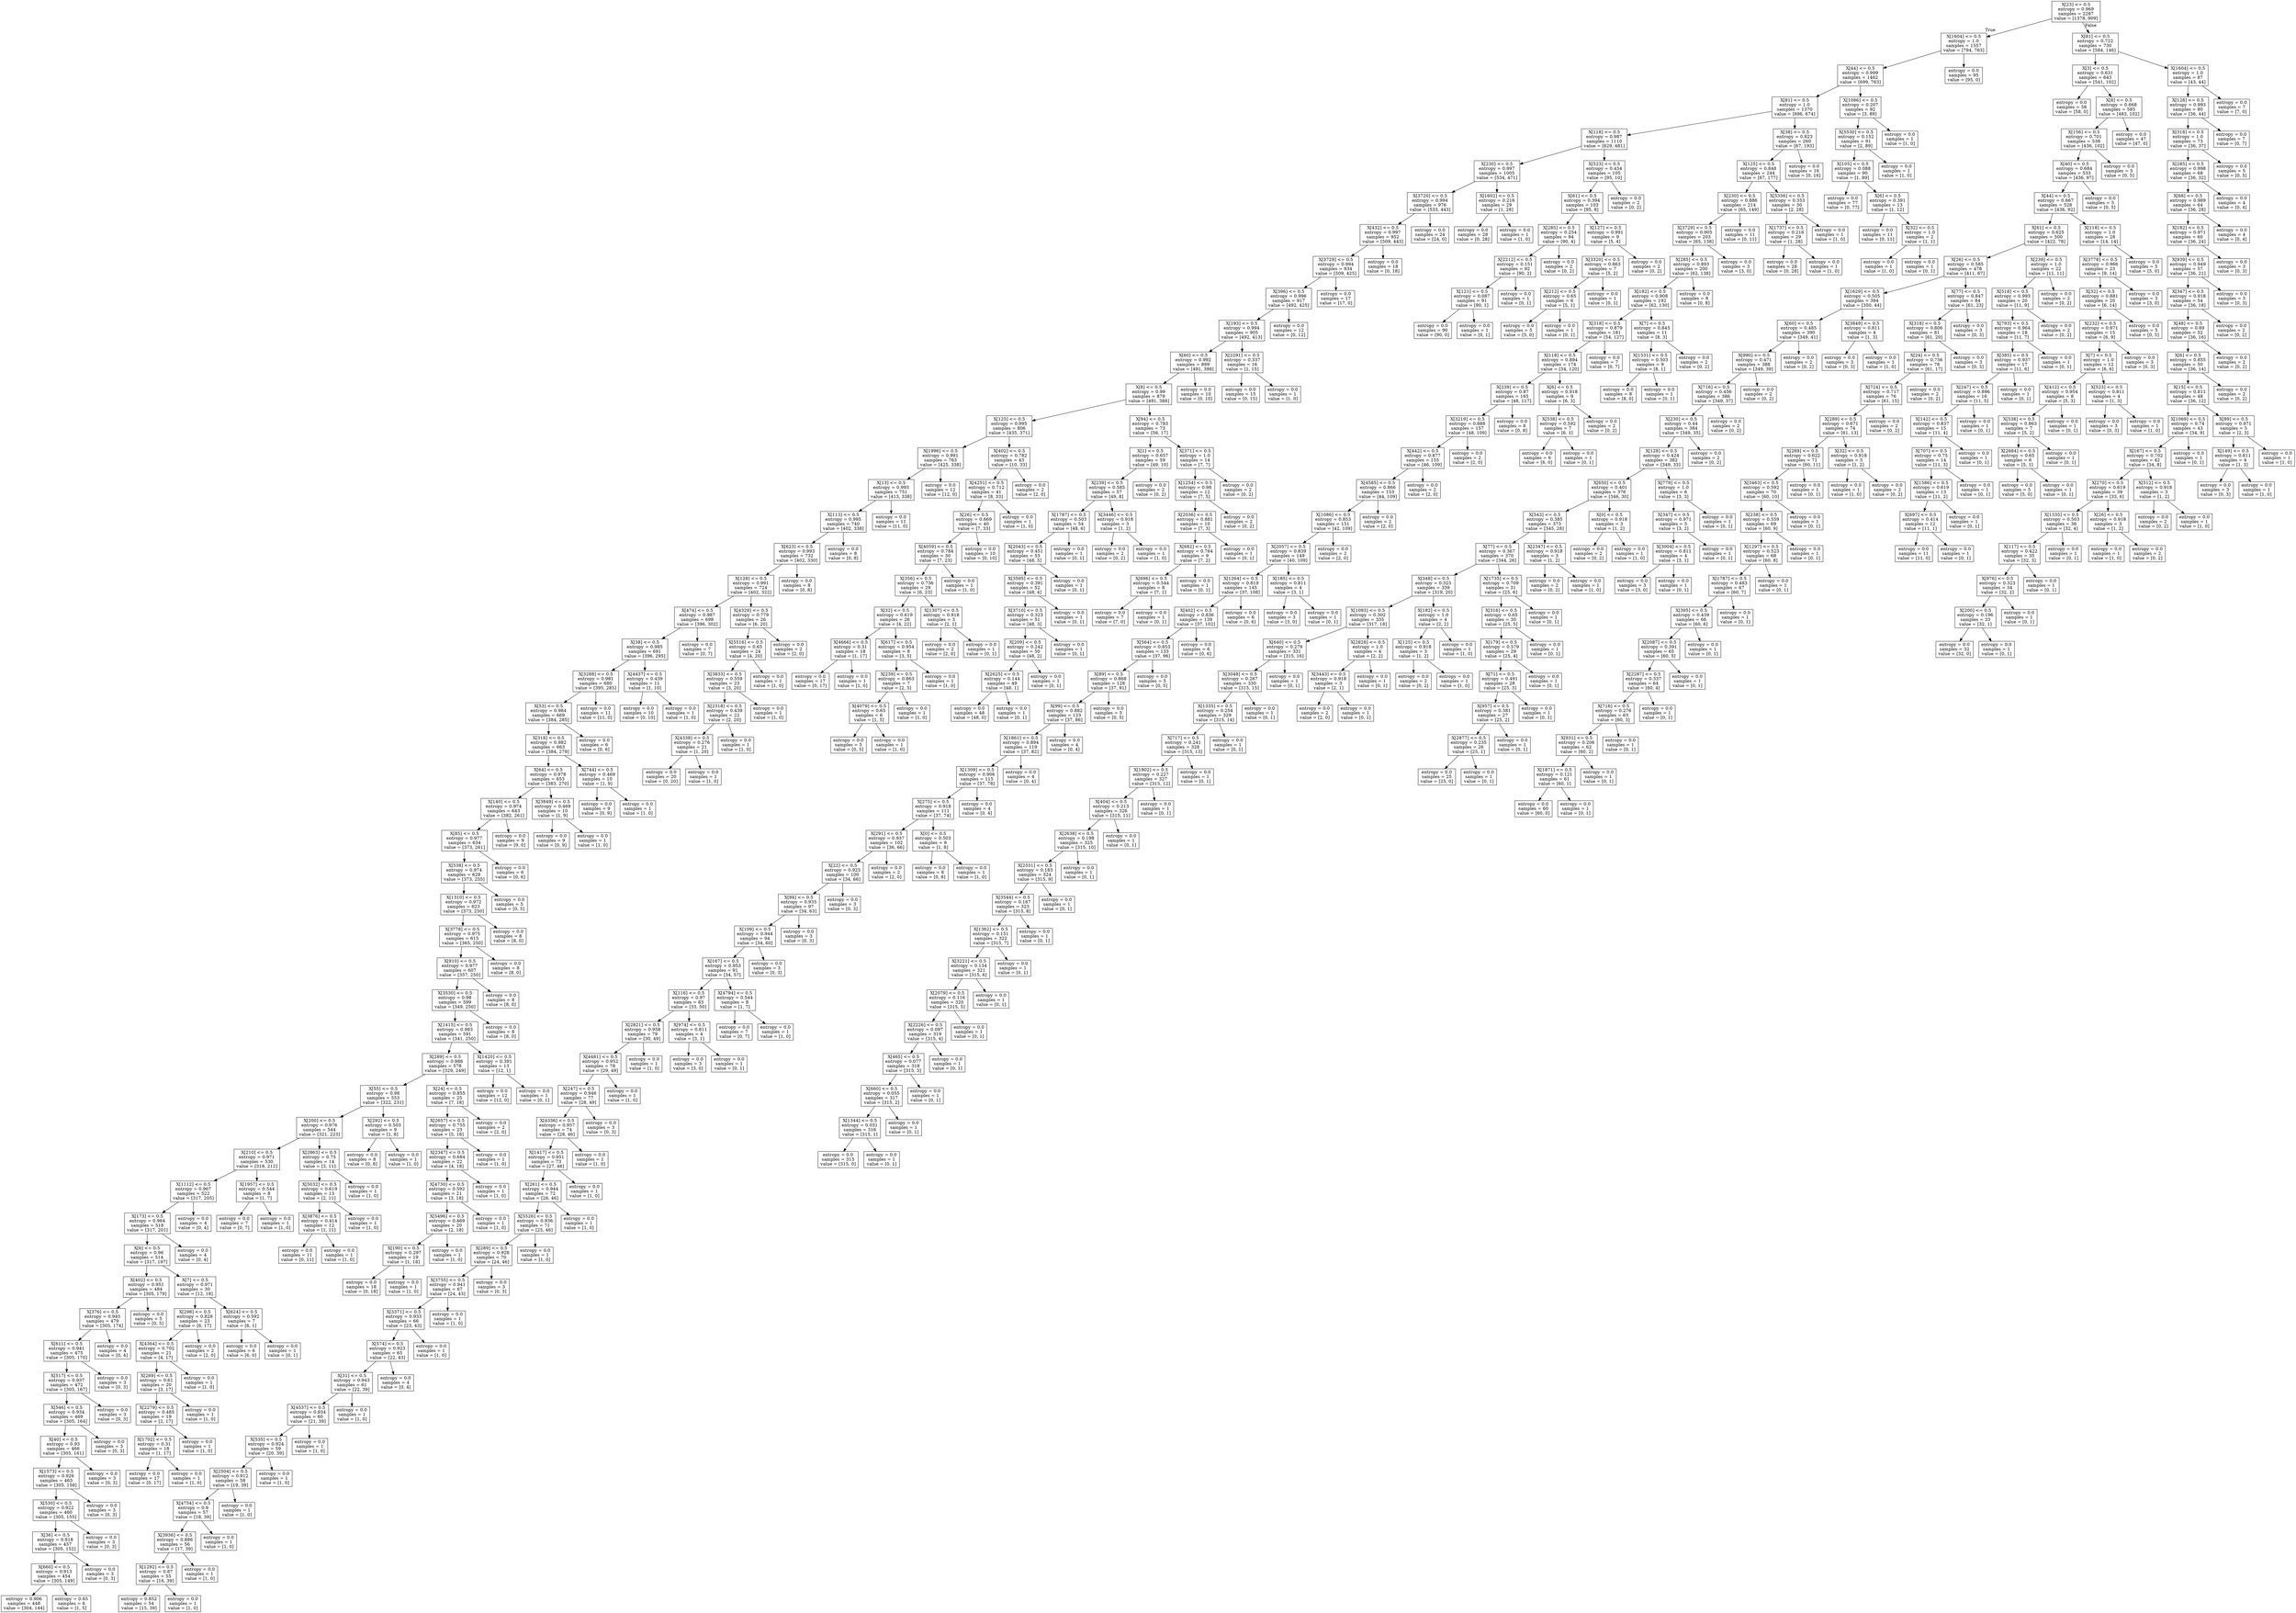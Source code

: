 digraph Tree {
node [shape=box] ;
0 [label="X[23] <= 0.5\nentropy = 0.969\nsamples = 2287\nvalue = [1378, 909]"] ;
1 [label="X[1604] <= 0.5\nentropy = 1.0\nsamples = 1557\nvalue = [794, 763]"] ;
0 -> 1 [labeldistance=2.5, labelangle=45, headlabel="True"] ;
2 [label="X[44] <= 0.5\nentropy = 0.999\nsamples = 1462\nvalue = [699, 763]"] ;
1 -> 2 ;
3 [label="X[81] <= 0.5\nentropy = 1.0\nsamples = 1370\nvalue = [696, 674]"] ;
2 -> 3 ;
4 [label="X[118] <= 0.5\nentropy = 0.987\nsamples = 1110\nvalue = [629, 481]"] ;
3 -> 4 ;
5 [label="X[230] <= 0.5\nentropy = 0.997\nsamples = 1005\nvalue = [534, 471]"] ;
4 -> 5 ;
6 [label="X[3720] <= 0.5\nentropy = 0.994\nsamples = 976\nvalue = [533, 443]"] ;
5 -> 6 ;
7 [label="X[432] <= 0.5\nentropy = 0.997\nsamples = 952\nvalue = [509, 443]"] ;
6 -> 7 ;
8 [label="X[3729] <= 0.5\nentropy = 0.994\nsamples = 934\nvalue = [509, 425]"] ;
7 -> 8 ;
9 [label="X[396] <= 0.5\nentropy = 0.996\nsamples = 917\nvalue = [492, 425]"] ;
8 -> 9 ;
10 [label="X[193] <= 0.5\nentropy = 0.994\nsamples = 905\nvalue = [492, 413]"] ;
9 -> 10 ;
11 [label="X[60] <= 0.5\nentropy = 0.992\nsamples = 889\nvalue = [491, 398]"] ;
10 -> 11 ;
12 [label="X[8] <= 0.5\nentropy = 0.99\nsamples = 879\nvalue = [491, 388]"] ;
11 -> 12 ;
13 [label="X[125] <= 0.5\nentropy = 0.995\nsamples = 806\nvalue = [435, 371]"] ;
12 -> 13 ;
14 [label="X[1996] <= 0.5\nentropy = 0.991\nsamples = 763\nvalue = [425, 338]"] ;
13 -> 14 ;
15 [label="X[13] <= 0.5\nentropy = 0.993\nsamples = 751\nvalue = [413, 338]"] ;
14 -> 15 ;
16 [label="X[113] <= 0.5\nentropy = 0.995\nsamples = 740\nvalue = [402, 338]"] ;
15 -> 16 ;
17 [label="X[623] <= 0.5\nentropy = 0.993\nsamples = 732\nvalue = [402, 330]"] ;
16 -> 17 ;
18 [label="X[128] <= 0.5\nentropy = 0.991\nsamples = 724\nvalue = [402, 322]"] ;
17 -> 18 ;
19 [label="X[474] <= 0.5\nentropy = 0.987\nsamples = 698\nvalue = [396, 302]"] ;
18 -> 19 ;
20 [label="X[38] <= 0.5\nentropy = 0.985\nsamples = 691\nvalue = [396, 295]"] ;
19 -> 20 ;
21 [label="X[3288] <= 0.5\nentropy = 0.981\nsamples = 680\nvalue = [395, 285]"] ;
20 -> 21 ;
22 [label="X[53] <= 0.5\nentropy = 0.984\nsamples = 669\nvalue = [384, 285]"] ;
21 -> 22 ;
23 [label="X[318] <= 0.5\nentropy = 0.982\nsamples = 663\nvalue = [384, 279]"] ;
22 -> 23 ;
24 [label="X[64] <= 0.5\nentropy = 0.978\nsamples = 653\nvalue = [383, 270]"] ;
23 -> 24 ;
25 [label="X[140] <= 0.5\nentropy = 0.974\nsamples = 643\nvalue = [382, 261]"] ;
24 -> 25 ;
26 [label="X[85] <= 0.5\nentropy = 0.977\nsamples = 634\nvalue = [373, 261]"] ;
25 -> 26 ;
27 [label="X[538] <= 0.5\nentropy = 0.974\nsamples = 628\nvalue = [373, 255]"] ;
26 -> 27 ;
28 [label="X[1310] <= 0.5\nentropy = 0.972\nsamples = 623\nvalue = [373, 250]"] ;
27 -> 28 ;
29 [label="X[3778] <= 0.5\nentropy = 0.975\nsamples = 615\nvalue = [365, 250]"] ;
28 -> 29 ;
30 [label="X[910] <= 0.5\nentropy = 0.977\nsamples = 607\nvalue = [357, 250]"] ;
29 -> 30 ;
31 [label="X[3530] <= 0.5\nentropy = 0.98\nsamples = 599\nvalue = [349, 250]"] ;
30 -> 31 ;
32 [label="X[1415] <= 0.5\nentropy = 0.983\nsamples = 591\nvalue = [341, 250]"] ;
31 -> 32 ;
33 [label="X[289] <= 0.5\nentropy = 0.986\nsamples = 578\nvalue = [329, 249]"] ;
32 -> 33 ;
34 [label="X[55] <= 0.5\nentropy = 0.98\nsamples = 553\nvalue = [322, 231]"] ;
33 -> 34 ;
35 [label="X[200] <= 0.5\nentropy = 0.976\nsamples = 544\nvalue = [321, 223]"] ;
34 -> 35 ;
36 [label="X[210] <= 0.5\nentropy = 0.971\nsamples = 530\nvalue = [318, 212]"] ;
35 -> 36 ;
37 [label="X[1112] <= 0.5\nentropy = 0.967\nsamples = 522\nvalue = [317, 205]"] ;
36 -> 37 ;
38 [label="X[173] <= 0.5\nentropy = 0.964\nsamples = 518\nvalue = [317, 201]"] ;
37 -> 38 ;
39 [label="X[6] <= 0.5\nentropy = 0.96\nsamples = 514\nvalue = [317, 197]"] ;
38 -> 39 ;
40 [label="X[402] <= 0.5\nentropy = 0.951\nsamples = 484\nvalue = [305, 179]"] ;
39 -> 40 ;
41 [label="X[376] <= 0.5\nentropy = 0.945\nsamples = 479\nvalue = [305, 174]"] ;
40 -> 41 ;
42 [label="X[611] <= 0.5\nentropy = 0.941\nsamples = 475\nvalue = [305, 170]"] ;
41 -> 42 ;
43 [label="X[517] <= 0.5\nentropy = 0.937\nsamples = 472\nvalue = [305, 167]"] ;
42 -> 43 ;
44 [label="X[546] <= 0.5\nentropy = 0.934\nsamples = 469\nvalue = [305, 164]"] ;
43 -> 44 ;
45 [label="X[40] <= 0.5\nentropy = 0.93\nsamples = 466\nvalue = [305, 161]"] ;
44 -> 45 ;
46 [label="X[1573] <= 0.5\nentropy = 0.926\nsamples = 463\nvalue = [305, 158]"] ;
45 -> 46 ;
47 [label="X[530] <= 0.5\nentropy = 0.922\nsamples = 460\nvalue = [305, 155]"] ;
46 -> 47 ;
48 [label="X[36] <= 0.5\nentropy = 0.918\nsamples = 457\nvalue = [305, 152]"] ;
47 -> 48 ;
49 [label="X[660] <= 0.5\nentropy = 0.913\nsamples = 454\nvalue = [305, 149]"] ;
48 -> 49 ;
50 [label="entropy = 0.906\nsamples = 448\nvalue = [304, 144]"] ;
49 -> 50 ;
51 [label="entropy = 0.65\nsamples = 6\nvalue = [1, 5]"] ;
49 -> 51 ;
52 [label="entropy = 0.0\nsamples = 3\nvalue = [0, 3]"] ;
48 -> 52 ;
53 [label="entropy = 0.0\nsamples = 3\nvalue = [0, 3]"] ;
47 -> 53 ;
54 [label="entropy = 0.0\nsamples = 3\nvalue = [0, 3]"] ;
46 -> 54 ;
55 [label="entropy = 0.0\nsamples = 3\nvalue = [0, 3]"] ;
45 -> 55 ;
56 [label="entropy = 0.0\nsamples = 3\nvalue = [0, 3]"] ;
44 -> 56 ;
57 [label="entropy = 0.0\nsamples = 3\nvalue = [0, 3]"] ;
43 -> 57 ;
58 [label="entropy = 0.0\nsamples = 3\nvalue = [0, 3]"] ;
42 -> 58 ;
59 [label="entropy = 0.0\nsamples = 4\nvalue = [0, 4]"] ;
41 -> 59 ;
60 [label="entropy = 0.0\nsamples = 5\nvalue = [0, 5]"] ;
40 -> 60 ;
61 [label="X[7] <= 0.5\nentropy = 0.971\nsamples = 30\nvalue = [12, 18]"] ;
39 -> 61 ;
62 [label="X[298] <= 0.5\nentropy = 0.828\nsamples = 23\nvalue = [6, 17]"] ;
61 -> 62 ;
63 [label="X[4364] <= 0.5\nentropy = 0.702\nsamples = 21\nvalue = [4, 17]"] ;
62 -> 63 ;
64 [label="X[269] <= 0.5\nentropy = 0.61\nsamples = 20\nvalue = [3, 17]"] ;
63 -> 64 ;
65 [label="X[2279] <= 0.5\nentropy = 0.485\nsamples = 19\nvalue = [2, 17]"] ;
64 -> 65 ;
66 [label="X[1702] <= 0.5\nentropy = 0.31\nsamples = 18\nvalue = [1, 17]"] ;
65 -> 66 ;
67 [label="entropy = 0.0\nsamples = 17\nvalue = [0, 17]"] ;
66 -> 67 ;
68 [label="entropy = 0.0\nsamples = 1\nvalue = [1, 0]"] ;
66 -> 68 ;
69 [label="entropy = 0.0\nsamples = 1\nvalue = [1, 0]"] ;
65 -> 69 ;
70 [label="entropy = 0.0\nsamples = 1\nvalue = [1, 0]"] ;
64 -> 70 ;
71 [label="entropy = 0.0\nsamples = 1\nvalue = [1, 0]"] ;
63 -> 71 ;
72 [label="entropy = 0.0\nsamples = 2\nvalue = [2, 0]"] ;
62 -> 72 ;
73 [label="X[624] <= 0.5\nentropy = 0.592\nsamples = 7\nvalue = [6, 1]"] ;
61 -> 73 ;
74 [label="entropy = 0.0\nsamples = 6\nvalue = [6, 0]"] ;
73 -> 74 ;
75 [label="entropy = 0.0\nsamples = 1\nvalue = [0, 1]"] ;
73 -> 75 ;
76 [label="entropy = 0.0\nsamples = 4\nvalue = [0, 4]"] ;
38 -> 76 ;
77 [label="entropy = 0.0\nsamples = 4\nvalue = [0, 4]"] ;
37 -> 77 ;
78 [label="X[1957] <= 0.5\nentropy = 0.544\nsamples = 8\nvalue = [1, 7]"] ;
36 -> 78 ;
79 [label="entropy = 0.0\nsamples = 7\nvalue = [0, 7]"] ;
78 -> 79 ;
80 [label="entropy = 0.0\nsamples = 1\nvalue = [1, 0]"] ;
78 -> 80 ;
81 [label="X[2863] <= 0.5\nentropy = 0.75\nsamples = 14\nvalue = [3, 11]"] ;
35 -> 81 ;
82 [label="X[5032] <= 0.5\nentropy = 0.619\nsamples = 13\nvalue = [2, 11]"] ;
81 -> 82 ;
83 [label="X[3876] <= 0.5\nentropy = 0.414\nsamples = 12\nvalue = [1, 11]"] ;
82 -> 83 ;
84 [label="entropy = 0.0\nsamples = 11\nvalue = [0, 11]"] ;
83 -> 84 ;
85 [label="entropy = 0.0\nsamples = 1\nvalue = [1, 0]"] ;
83 -> 85 ;
86 [label="entropy = 0.0\nsamples = 1\nvalue = [1, 0]"] ;
82 -> 86 ;
87 [label="entropy = 0.0\nsamples = 1\nvalue = [1, 0]"] ;
81 -> 87 ;
88 [label="X[292] <= 0.5\nentropy = 0.503\nsamples = 9\nvalue = [1, 8]"] ;
34 -> 88 ;
89 [label="entropy = 0.0\nsamples = 8\nvalue = [0, 8]"] ;
88 -> 89 ;
90 [label="entropy = 0.0\nsamples = 1\nvalue = [1, 0]"] ;
88 -> 90 ;
91 [label="X[24] <= 0.5\nentropy = 0.855\nsamples = 25\nvalue = [7, 18]"] ;
33 -> 91 ;
92 [label="X[2657] <= 0.5\nentropy = 0.755\nsamples = 23\nvalue = [5, 18]"] ;
91 -> 92 ;
93 [label="X[2347] <= 0.5\nentropy = 0.684\nsamples = 22\nvalue = [4, 18]"] ;
92 -> 93 ;
94 [label="X[4730] <= 0.5\nentropy = 0.592\nsamples = 21\nvalue = [3, 18]"] ;
93 -> 94 ;
95 [label="X[5496] <= 0.5\nentropy = 0.469\nsamples = 20\nvalue = [2, 18]"] ;
94 -> 95 ;
96 [label="X[190] <= 0.5\nentropy = 0.297\nsamples = 19\nvalue = [1, 18]"] ;
95 -> 96 ;
97 [label="entropy = 0.0\nsamples = 18\nvalue = [0, 18]"] ;
96 -> 97 ;
98 [label="entropy = 0.0\nsamples = 1\nvalue = [1, 0]"] ;
96 -> 98 ;
99 [label="entropy = 0.0\nsamples = 1\nvalue = [1, 0]"] ;
95 -> 99 ;
100 [label="entropy = 0.0\nsamples = 1\nvalue = [1, 0]"] ;
94 -> 100 ;
101 [label="entropy = 0.0\nsamples = 1\nvalue = [1, 0]"] ;
93 -> 101 ;
102 [label="entropy = 0.0\nsamples = 1\nvalue = [1, 0]"] ;
92 -> 102 ;
103 [label="entropy = 0.0\nsamples = 2\nvalue = [2, 0]"] ;
91 -> 103 ;
104 [label="X[1420] <= 0.5\nentropy = 0.391\nsamples = 13\nvalue = [12, 1]"] ;
32 -> 104 ;
105 [label="entropy = 0.0\nsamples = 12\nvalue = [12, 0]"] ;
104 -> 105 ;
106 [label="entropy = 0.0\nsamples = 1\nvalue = [0, 1]"] ;
104 -> 106 ;
107 [label="entropy = 0.0\nsamples = 8\nvalue = [8, 0]"] ;
31 -> 107 ;
108 [label="entropy = 0.0\nsamples = 8\nvalue = [8, 0]"] ;
30 -> 108 ;
109 [label="entropy = 0.0\nsamples = 8\nvalue = [8, 0]"] ;
29 -> 109 ;
110 [label="entropy = 0.0\nsamples = 8\nvalue = [8, 0]"] ;
28 -> 110 ;
111 [label="entropy = 0.0\nsamples = 5\nvalue = [0, 5]"] ;
27 -> 111 ;
112 [label="entropy = 0.0\nsamples = 6\nvalue = [0, 6]"] ;
26 -> 112 ;
113 [label="entropy = 0.0\nsamples = 9\nvalue = [9, 0]"] ;
25 -> 113 ;
114 [label="X[3849] <= 0.5\nentropy = 0.469\nsamples = 10\nvalue = [1, 9]"] ;
24 -> 114 ;
115 [label="entropy = 0.0\nsamples = 9\nvalue = [0, 9]"] ;
114 -> 115 ;
116 [label="entropy = 0.0\nsamples = 1\nvalue = [1, 0]"] ;
114 -> 116 ;
117 [label="X[744] <= 0.5\nentropy = 0.469\nsamples = 10\nvalue = [1, 9]"] ;
23 -> 117 ;
118 [label="entropy = 0.0\nsamples = 9\nvalue = [0, 9]"] ;
117 -> 118 ;
119 [label="entropy = 0.0\nsamples = 1\nvalue = [1, 0]"] ;
117 -> 119 ;
120 [label="entropy = 0.0\nsamples = 6\nvalue = [0, 6]"] ;
22 -> 120 ;
121 [label="entropy = 0.0\nsamples = 11\nvalue = [11, 0]"] ;
21 -> 121 ;
122 [label="X[4437] <= 0.5\nentropy = 0.439\nsamples = 11\nvalue = [1, 10]"] ;
20 -> 122 ;
123 [label="entropy = 0.0\nsamples = 10\nvalue = [0, 10]"] ;
122 -> 123 ;
124 [label="entropy = 0.0\nsamples = 1\nvalue = [1, 0]"] ;
122 -> 124 ;
125 [label="entropy = 0.0\nsamples = 7\nvalue = [0, 7]"] ;
19 -> 125 ;
126 [label="X[4329] <= 0.5\nentropy = 0.779\nsamples = 26\nvalue = [6, 20]"] ;
18 -> 126 ;
127 [label="X[5516] <= 0.5\nentropy = 0.65\nsamples = 24\nvalue = [4, 20]"] ;
126 -> 127 ;
128 [label="X[3833] <= 0.5\nentropy = 0.559\nsamples = 23\nvalue = [3, 20]"] ;
127 -> 128 ;
129 [label="X[2318] <= 0.5\nentropy = 0.439\nsamples = 22\nvalue = [2, 20]"] ;
128 -> 129 ;
130 [label="X[4338] <= 0.5\nentropy = 0.276\nsamples = 21\nvalue = [1, 20]"] ;
129 -> 130 ;
131 [label="entropy = 0.0\nsamples = 20\nvalue = [0, 20]"] ;
130 -> 131 ;
132 [label="entropy = 0.0\nsamples = 1\nvalue = [1, 0]"] ;
130 -> 132 ;
133 [label="entropy = 0.0\nsamples = 1\nvalue = [1, 0]"] ;
129 -> 133 ;
134 [label="entropy = 0.0\nsamples = 1\nvalue = [1, 0]"] ;
128 -> 134 ;
135 [label="entropy = 0.0\nsamples = 1\nvalue = [1, 0]"] ;
127 -> 135 ;
136 [label="entropy = 0.0\nsamples = 2\nvalue = [2, 0]"] ;
126 -> 136 ;
137 [label="entropy = 0.0\nsamples = 8\nvalue = [0, 8]"] ;
17 -> 137 ;
138 [label="entropy = 0.0\nsamples = 8\nvalue = [0, 8]"] ;
16 -> 138 ;
139 [label="entropy = 0.0\nsamples = 11\nvalue = [11, 0]"] ;
15 -> 139 ;
140 [label="entropy = 0.0\nsamples = 12\nvalue = [12, 0]"] ;
14 -> 140 ;
141 [label="X[402] <= 0.5\nentropy = 0.782\nsamples = 43\nvalue = [10, 33]"] ;
13 -> 141 ;
142 [label="X[4251] <= 0.5\nentropy = 0.712\nsamples = 41\nvalue = [8, 33]"] ;
141 -> 142 ;
143 [label="X[26] <= 0.5\nentropy = 0.669\nsamples = 40\nvalue = [7, 33]"] ;
142 -> 143 ;
144 [label="X[4059] <= 0.5\nentropy = 0.784\nsamples = 30\nvalue = [7, 23]"] ;
143 -> 144 ;
145 [label="X[356] <= 0.5\nentropy = 0.736\nsamples = 29\nvalue = [6, 23]"] ;
144 -> 145 ;
146 [label="X[32] <= 0.5\nentropy = 0.619\nsamples = 26\nvalue = [4, 22]"] ;
145 -> 146 ;
147 [label="X[4666] <= 0.5\nentropy = 0.31\nsamples = 18\nvalue = [1, 17]"] ;
146 -> 147 ;
148 [label="entropy = 0.0\nsamples = 17\nvalue = [0, 17]"] ;
147 -> 148 ;
149 [label="entropy = 0.0\nsamples = 1\nvalue = [1, 0]"] ;
147 -> 149 ;
150 [label="X[617] <= 0.5\nentropy = 0.954\nsamples = 8\nvalue = [3, 5]"] ;
146 -> 150 ;
151 [label="X[239] <= 0.5\nentropy = 0.863\nsamples = 7\nvalue = [2, 5]"] ;
150 -> 151 ;
152 [label="X[4079] <= 0.5\nentropy = 0.65\nsamples = 6\nvalue = [1, 5]"] ;
151 -> 152 ;
153 [label="entropy = 0.0\nsamples = 5\nvalue = [0, 5]"] ;
152 -> 153 ;
154 [label="entropy = 0.0\nsamples = 1\nvalue = [1, 0]"] ;
152 -> 154 ;
155 [label="entropy = 0.0\nsamples = 1\nvalue = [1, 0]"] ;
151 -> 155 ;
156 [label="entropy = 0.0\nsamples = 1\nvalue = [1, 0]"] ;
150 -> 156 ;
157 [label="X[1307] <= 0.5\nentropy = 0.918\nsamples = 3\nvalue = [2, 1]"] ;
145 -> 157 ;
158 [label="entropy = 0.0\nsamples = 2\nvalue = [2, 0]"] ;
157 -> 158 ;
159 [label="entropy = 0.0\nsamples = 1\nvalue = [0, 1]"] ;
157 -> 159 ;
160 [label="entropy = 0.0\nsamples = 1\nvalue = [1, 0]"] ;
144 -> 160 ;
161 [label="entropy = 0.0\nsamples = 10\nvalue = [0, 10]"] ;
143 -> 161 ;
162 [label="entropy = 0.0\nsamples = 1\nvalue = [1, 0]"] ;
142 -> 162 ;
163 [label="entropy = 0.0\nsamples = 2\nvalue = [2, 0]"] ;
141 -> 163 ;
164 [label="X[94] <= 0.5\nentropy = 0.783\nsamples = 73\nvalue = [56, 17]"] ;
12 -> 164 ;
165 [label="X[1] <= 0.5\nentropy = 0.657\nsamples = 59\nvalue = [49, 10]"] ;
164 -> 165 ;
166 [label="X[239] <= 0.5\nentropy = 0.585\nsamples = 57\nvalue = [49, 8]"] ;
165 -> 166 ;
167 [label="X[1787] <= 0.5\nentropy = 0.503\nsamples = 54\nvalue = [48, 6]"] ;
166 -> 167 ;
168 [label="X[2043] <= 0.5\nentropy = 0.451\nsamples = 53\nvalue = [48, 5]"] ;
167 -> 168 ;
169 [label="X[3595] <= 0.5\nentropy = 0.391\nsamples = 52\nvalue = [48, 4]"] ;
168 -> 169 ;
170 [label="X[3710] <= 0.5\nentropy = 0.323\nsamples = 51\nvalue = [48, 3]"] ;
169 -> 170 ;
171 [label="X[209] <= 0.5\nentropy = 0.242\nsamples = 50\nvalue = [48, 2]"] ;
170 -> 171 ;
172 [label="X[2625] <= 0.5\nentropy = 0.144\nsamples = 49\nvalue = [48, 1]"] ;
171 -> 172 ;
173 [label="entropy = 0.0\nsamples = 48\nvalue = [48, 0]"] ;
172 -> 173 ;
174 [label="entropy = 0.0\nsamples = 1\nvalue = [0, 1]"] ;
172 -> 174 ;
175 [label="entropy = 0.0\nsamples = 1\nvalue = [0, 1]"] ;
171 -> 175 ;
176 [label="entropy = 0.0\nsamples = 1\nvalue = [0, 1]"] ;
170 -> 176 ;
177 [label="entropy = 0.0\nsamples = 1\nvalue = [0, 1]"] ;
169 -> 177 ;
178 [label="entropy = 0.0\nsamples = 1\nvalue = [0, 1]"] ;
168 -> 178 ;
179 [label="entropy = 0.0\nsamples = 1\nvalue = [0, 1]"] ;
167 -> 179 ;
180 [label="X[3446] <= 0.5\nentropy = 0.918\nsamples = 3\nvalue = [1, 2]"] ;
166 -> 180 ;
181 [label="entropy = 0.0\nsamples = 2\nvalue = [0, 2]"] ;
180 -> 181 ;
182 [label="entropy = 0.0\nsamples = 1\nvalue = [1, 0]"] ;
180 -> 182 ;
183 [label="entropy = 0.0\nsamples = 2\nvalue = [0, 2]"] ;
165 -> 183 ;
184 [label="X[371] <= 0.5\nentropy = 1.0\nsamples = 14\nvalue = [7, 7]"] ;
164 -> 184 ;
185 [label="X[1254] <= 0.5\nentropy = 0.98\nsamples = 12\nvalue = [7, 5]"] ;
184 -> 185 ;
186 [label="X[2036] <= 0.5\nentropy = 0.881\nsamples = 10\nvalue = [7, 3]"] ;
185 -> 186 ;
187 [label="X[682] <= 0.5\nentropy = 0.764\nsamples = 9\nvalue = [7, 2]"] ;
186 -> 187 ;
188 [label="X[696] <= 0.5\nentropy = 0.544\nsamples = 8\nvalue = [7, 1]"] ;
187 -> 188 ;
189 [label="entropy = 0.0\nsamples = 7\nvalue = [7, 0]"] ;
188 -> 189 ;
190 [label="entropy = 0.0\nsamples = 1\nvalue = [0, 1]"] ;
188 -> 190 ;
191 [label="entropy = 0.0\nsamples = 1\nvalue = [0, 1]"] ;
187 -> 191 ;
192 [label="entropy = 0.0\nsamples = 1\nvalue = [0, 1]"] ;
186 -> 192 ;
193 [label="entropy = 0.0\nsamples = 2\nvalue = [0, 2]"] ;
185 -> 193 ;
194 [label="entropy = 0.0\nsamples = 2\nvalue = [0, 2]"] ;
184 -> 194 ;
195 [label="entropy = 0.0\nsamples = 10\nvalue = [0, 10]"] ;
11 -> 195 ;
196 [label="X[2291] <= 0.5\nentropy = 0.337\nsamples = 16\nvalue = [1, 15]"] ;
10 -> 196 ;
197 [label="entropy = 0.0\nsamples = 15\nvalue = [0, 15]"] ;
196 -> 197 ;
198 [label="entropy = 0.0\nsamples = 1\nvalue = [1, 0]"] ;
196 -> 198 ;
199 [label="entropy = 0.0\nsamples = 12\nvalue = [0, 12]"] ;
9 -> 199 ;
200 [label="entropy = 0.0\nsamples = 17\nvalue = [17, 0]"] ;
8 -> 200 ;
201 [label="entropy = 0.0\nsamples = 18\nvalue = [0, 18]"] ;
7 -> 201 ;
202 [label="entropy = 0.0\nsamples = 24\nvalue = [24, 0]"] ;
6 -> 202 ;
203 [label="X[1602] <= 0.5\nentropy = 0.216\nsamples = 29\nvalue = [1, 28]"] ;
5 -> 203 ;
204 [label="entropy = 0.0\nsamples = 28\nvalue = [0, 28]"] ;
203 -> 204 ;
205 [label="entropy = 0.0\nsamples = 1\nvalue = [1, 0]"] ;
203 -> 205 ;
206 [label="X[523] <= 0.5\nentropy = 0.454\nsamples = 105\nvalue = [95, 10]"] ;
4 -> 206 ;
207 [label="X[61] <= 0.5\nentropy = 0.394\nsamples = 103\nvalue = [95, 8]"] ;
206 -> 207 ;
208 [label="X[285] <= 0.5\nentropy = 0.254\nsamples = 94\nvalue = [90, 4]"] ;
207 -> 208 ;
209 [label="X[2212] <= 0.5\nentropy = 0.151\nsamples = 92\nvalue = [90, 2]"] ;
208 -> 209 ;
210 [label="X[121] <= 0.5\nentropy = 0.087\nsamples = 91\nvalue = [90, 1]"] ;
209 -> 210 ;
211 [label="entropy = 0.0\nsamples = 90\nvalue = [90, 0]"] ;
210 -> 211 ;
212 [label="entropy = 0.0\nsamples = 1\nvalue = [0, 1]"] ;
210 -> 212 ;
213 [label="entropy = 0.0\nsamples = 1\nvalue = [0, 1]"] ;
209 -> 213 ;
214 [label="entropy = 0.0\nsamples = 2\nvalue = [0, 2]"] ;
208 -> 214 ;
215 [label="X[127] <= 0.5\nentropy = 0.991\nsamples = 9\nvalue = [5, 4]"] ;
207 -> 215 ;
216 [label="X[3320] <= 0.5\nentropy = 0.863\nsamples = 7\nvalue = [5, 2]"] ;
215 -> 216 ;
217 [label="X[212] <= 0.5\nentropy = 0.65\nsamples = 6\nvalue = [5, 1]"] ;
216 -> 217 ;
218 [label="entropy = 0.0\nsamples = 5\nvalue = [5, 0]"] ;
217 -> 218 ;
219 [label="entropy = 0.0\nsamples = 1\nvalue = [0, 1]"] ;
217 -> 219 ;
220 [label="entropy = 0.0\nsamples = 1\nvalue = [0, 1]"] ;
216 -> 220 ;
221 [label="entropy = 0.0\nsamples = 2\nvalue = [0, 2]"] ;
215 -> 221 ;
222 [label="entropy = 0.0\nsamples = 2\nvalue = [0, 2]"] ;
206 -> 222 ;
223 [label="X[38] <= 0.5\nentropy = 0.823\nsamples = 260\nvalue = [67, 193]"] ;
3 -> 223 ;
224 [label="X[125] <= 0.5\nentropy = 0.848\nsamples = 244\nvalue = [67, 177]"] ;
223 -> 224 ;
225 [label="X[230] <= 0.5\nentropy = 0.886\nsamples = 214\nvalue = [65, 149]"] ;
224 -> 225 ;
226 [label="X[3729] <= 0.5\nentropy = 0.905\nsamples = 203\nvalue = [65, 138]"] ;
225 -> 226 ;
227 [label="X[285] <= 0.5\nentropy = 0.893\nsamples = 200\nvalue = [62, 138]"] ;
226 -> 227 ;
228 [label="X[182] <= 0.5\nentropy = 0.908\nsamples = 192\nvalue = [62, 130]"] ;
227 -> 228 ;
229 [label="X[318] <= 0.5\nentropy = 0.879\nsamples = 181\nvalue = [54, 127]"] ;
228 -> 229 ;
230 [label="X[118] <= 0.5\nentropy = 0.894\nsamples = 174\nvalue = [54, 120]"] ;
229 -> 230 ;
231 [label="X[239] <= 0.5\nentropy = 0.87\nsamples = 165\nvalue = [48, 117]"] ;
230 -> 231 ;
232 [label="X[3219] <= 0.5\nentropy = 0.888\nsamples = 157\nvalue = [48, 109]"] ;
231 -> 232 ;
233 [label="X[442] <= 0.5\nentropy = 0.877\nsamples = 155\nvalue = [46, 109]"] ;
232 -> 233 ;
234 [label="X[4585] <= 0.5\nentropy = 0.866\nsamples = 153\nvalue = [44, 109]"] ;
233 -> 234 ;
235 [label="X[1086] <= 0.5\nentropy = 0.853\nsamples = 151\nvalue = [42, 109]"] ;
234 -> 235 ;
236 [label="X[2057] <= 0.5\nentropy = 0.839\nsamples = 149\nvalue = [40, 109]"] ;
235 -> 236 ;
237 [label="X[1264] <= 0.5\nentropy = 0.819\nsamples = 145\nvalue = [37, 108]"] ;
236 -> 237 ;
238 [label="X[402] <= 0.5\nentropy = 0.836\nsamples = 139\nvalue = [37, 102]"] ;
237 -> 238 ;
239 [label="X[564] <= 0.5\nentropy = 0.853\nsamples = 133\nvalue = [37, 96]"] ;
238 -> 239 ;
240 [label="X[89] <= 0.5\nentropy = 0.868\nsamples = 128\nvalue = [37, 91]"] ;
239 -> 240 ;
241 [label="X[99] <= 0.5\nentropy = 0.882\nsamples = 123\nvalue = [37, 86]"] ;
240 -> 241 ;
242 [label="X[1861] <= 0.5\nentropy = 0.894\nsamples = 119\nvalue = [37, 82]"] ;
241 -> 242 ;
243 [label="X[1309] <= 0.5\nentropy = 0.906\nsamples = 115\nvalue = [37, 78]"] ;
242 -> 243 ;
244 [label="X[275] <= 0.5\nentropy = 0.918\nsamples = 111\nvalue = [37, 74]"] ;
243 -> 244 ;
245 [label="X[291] <= 0.5\nentropy = 0.937\nsamples = 102\nvalue = [36, 66]"] ;
244 -> 245 ;
246 [label="X[22] <= 0.5\nentropy = 0.925\nsamples = 100\nvalue = [34, 66]"] ;
245 -> 246 ;
247 [label="X[94] <= 0.5\nentropy = 0.935\nsamples = 97\nvalue = [34, 63]"] ;
246 -> 247 ;
248 [label="X[109] <= 0.5\nentropy = 0.944\nsamples = 94\nvalue = [34, 60]"] ;
247 -> 248 ;
249 [label="X[167] <= 0.5\nentropy = 0.953\nsamples = 91\nvalue = [34, 57]"] ;
248 -> 249 ;
250 [label="X[116] <= 0.5\nentropy = 0.97\nsamples = 83\nvalue = [33, 50]"] ;
249 -> 250 ;
251 [label="X[2821] <= 0.5\nentropy = 0.958\nsamples = 79\nvalue = [30, 49]"] ;
250 -> 251 ;
252 [label="X[4481] <= 0.5\nentropy = 0.952\nsamples = 78\nvalue = [29, 49]"] ;
251 -> 252 ;
253 [label="X[247] <= 0.5\nentropy = 0.946\nsamples = 77\nvalue = [28, 49]"] ;
252 -> 253 ;
254 [label="X[4336] <= 0.5\nentropy = 0.957\nsamples = 74\nvalue = [28, 46]"] ;
253 -> 254 ;
255 [label="X[1417] <= 0.5\nentropy = 0.951\nsamples = 73\nvalue = [27, 46]"] ;
254 -> 255 ;
256 [label="X[261] <= 0.5\nentropy = 0.944\nsamples = 72\nvalue = [26, 46]"] ;
255 -> 256 ;
257 [label="X[5526] <= 0.5\nentropy = 0.936\nsamples = 71\nvalue = [25, 46]"] ;
256 -> 257 ;
258 [label="X[289] <= 0.5\nentropy = 0.928\nsamples = 70\nvalue = [24, 46]"] ;
257 -> 258 ;
259 [label="X[3755] <= 0.5\nentropy = 0.941\nsamples = 67\nvalue = [24, 43]"] ;
258 -> 259 ;
260 [label="X[3371] <= 0.5\nentropy = 0.933\nsamples = 66\nvalue = [23, 43]"] ;
259 -> 260 ;
261 [label="X[574] <= 0.5\nentropy = 0.923\nsamples = 65\nvalue = [22, 43]"] ;
260 -> 261 ;
262 [label="X[31] <= 0.5\nentropy = 0.943\nsamples = 61\nvalue = [22, 39]"] ;
261 -> 262 ;
263 [label="X[4537] <= 0.5\nentropy = 0.934\nsamples = 60\nvalue = [21, 39]"] ;
262 -> 263 ;
264 [label="X[535] <= 0.5\nentropy = 0.924\nsamples = 59\nvalue = [20, 39]"] ;
263 -> 264 ;
265 [label="X[2504] <= 0.5\nentropy = 0.912\nsamples = 58\nvalue = [19, 39]"] ;
264 -> 265 ;
266 [label="X[4754] <= 0.5\nentropy = 0.9\nsamples = 57\nvalue = [18, 39]"] ;
265 -> 266 ;
267 [label="X[3936] <= 0.5\nentropy = 0.886\nsamples = 56\nvalue = [17, 39]"] ;
266 -> 267 ;
268 [label="X[1292] <= 0.5\nentropy = 0.87\nsamples = 55\nvalue = [16, 39]"] ;
267 -> 268 ;
269 [label="entropy = 0.852\nsamples = 54\nvalue = [15, 39]"] ;
268 -> 269 ;
270 [label="entropy = 0.0\nsamples = 1\nvalue = [1, 0]"] ;
268 -> 270 ;
271 [label="entropy = 0.0\nsamples = 1\nvalue = [1, 0]"] ;
267 -> 271 ;
272 [label="entropy = 0.0\nsamples = 1\nvalue = [1, 0]"] ;
266 -> 272 ;
273 [label="entropy = 0.0\nsamples = 1\nvalue = [1, 0]"] ;
265 -> 273 ;
274 [label="entropy = 0.0\nsamples = 1\nvalue = [1, 0]"] ;
264 -> 274 ;
275 [label="entropy = 0.0\nsamples = 1\nvalue = [1, 0]"] ;
263 -> 275 ;
276 [label="entropy = 0.0\nsamples = 1\nvalue = [1, 0]"] ;
262 -> 276 ;
277 [label="entropy = 0.0\nsamples = 4\nvalue = [0, 4]"] ;
261 -> 277 ;
278 [label="entropy = 0.0\nsamples = 1\nvalue = [1, 0]"] ;
260 -> 278 ;
279 [label="entropy = 0.0\nsamples = 1\nvalue = [1, 0]"] ;
259 -> 279 ;
280 [label="entropy = 0.0\nsamples = 3\nvalue = [0, 3]"] ;
258 -> 280 ;
281 [label="entropy = 0.0\nsamples = 1\nvalue = [1, 0]"] ;
257 -> 281 ;
282 [label="entropy = 0.0\nsamples = 1\nvalue = [1, 0]"] ;
256 -> 282 ;
283 [label="entropy = 0.0\nsamples = 1\nvalue = [1, 0]"] ;
255 -> 283 ;
284 [label="entropy = 0.0\nsamples = 1\nvalue = [1, 0]"] ;
254 -> 284 ;
285 [label="entropy = 0.0\nsamples = 3\nvalue = [0, 3]"] ;
253 -> 285 ;
286 [label="entropy = 0.0\nsamples = 1\nvalue = [1, 0]"] ;
252 -> 286 ;
287 [label="entropy = 0.0\nsamples = 1\nvalue = [1, 0]"] ;
251 -> 287 ;
288 [label="X[974] <= 0.5\nentropy = 0.811\nsamples = 4\nvalue = [3, 1]"] ;
250 -> 288 ;
289 [label="entropy = 0.0\nsamples = 3\nvalue = [3, 0]"] ;
288 -> 289 ;
290 [label="entropy = 0.0\nsamples = 1\nvalue = [0, 1]"] ;
288 -> 290 ;
291 [label="X[4794] <= 0.5\nentropy = 0.544\nsamples = 8\nvalue = [1, 7]"] ;
249 -> 291 ;
292 [label="entropy = 0.0\nsamples = 7\nvalue = [0, 7]"] ;
291 -> 292 ;
293 [label="entropy = 0.0\nsamples = 1\nvalue = [1, 0]"] ;
291 -> 293 ;
294 [label="entropy = 0.0\nsamples = 3\nvalue = [0, 3]"] ;
248 -> 294 ;
295 [label="entropy = 0.0\nsamples = 3\nvalue = [0, 3]"] ;
247 -> 295 ;
296 [label="entropy = 0.0\nsamples = 3\nvalue = [0, 3]"] ;
246 -> 296 ;
297 [label="entropy = 0.0\nsamples = 2\nvalue = [2, 0]"] ;
245 -> 297 ;
298 [label="X[0] <= 0.5\nentropy = 0.503\nsamples = 9\nvalue = [1, 8]"] ;
244 -> 298 ;
299 [label="entropy = 0.0\nsamples = 8\nvalue = [0, 8]"] ;
298 -> 299 ;
300 [label="entropy = 0.0\nsamples = 1\nvalue = [1, 0]"] ;
298 -> 300 ;
301 [label="entropy = 0.0\nsamples = 4\nvalue = [0, 4]"] ;
243 -> 301 ;
302 [label="entropy = 0.0\nsamples = 4\nvalue = [0, 4]"] ;
242 -> 302 ;
303 [label="entropy = 0.0\nsamples = 4\nvalue = [0, 4]"] ;
241 -> 303 ;
304 [label="entropy = 0.0\nsamples = 5\nvalue = [0, 5]"] ;
240 -> 304 ;
305 [label="entropy = 0.0\nsamples = 5\nvalue = [0, 5]"] ;
239 -> 305 ;
306 [label="entropy = 0.0\nsamples = 6\nvalue = [0, 6]"] ;
238 -> 306 ;
307 [label="entropy = 0.0\nsamples = 6\nvalue = [0, 6]"] ;
237 -> 307 ;
308 [label="X[185] <= 0.5\nentropy = 0.811\nsamples = 4\nvalue = [3, 1]"] ;
236 -> 308 ;
309 [label="entropy = 0.0\nsamples = 3\nvalue = [3, 0]"] ;
308 -> 309 ;
310 [label="entropy = 0.0\nsamples = 1\nvalue = [0, 1]"] ;
308 -> 310 ;
311 [label="entropy = 0.0\nsamples = 2\nvalue = [2, 0]"] ;
235 -> 311 ;
312 [label="entropy = 0.0\nsamples = 2\nvalue = [2, 0]"] ;
234 -> 312 ;
313 [label="entropy = 0.0\nsamples = 2\nvalue = [2, 0]"] ;
233 -> 313 ;
314 [label="entropy = 0.0\nsamples = 2\nvalue = [2, 0]"] ;
232 -> 314 ;
315 [label="entropy = 0.0\nsamples = 8\nvalue = [0, 8]"] ;
231 -> 315 ;
316 [label="X[6] <= 0.5\nentropy = 0.918\nsamples = 9\nvalue = [6, 3]"] ;
230 -> 316 ;
317 [label="X[538] <= 0.5\nentropy = 0.592\nsamples = 7\nvalue = [6, 1]"] ;
316 -> 317 ;
318 [label="entropy = 0.0\nsamples = 6\nvalue = [6, 0]"] ;
317 -> 318 ;
319 [label="entropy = 0.0\nsamples = 1\nvalue = [0, 1]"] ;
317 -> 319 ;
320 [label="entropy = 0.0\nsamples = 2\nvalue = [0, 2]"] ;
316 -> 320 ;
321 [label="entropy = 0.0\nsamples = 7\nvalue = [0, 7]"] ;
229 -> 321 ;
322 [label="X[7] <= 0.5\nentropy = 0.845\nsamples = 11\nvalue = [8, 3]"] ;
228 -> 322 ;
323 [label="X[1531] <= 0.5\nentropy = 0.503\nsamples = 9\nvalue = [8, 1]"] ;
322 -> 323 ;
324 [label="entropy = 0.0\nsamples = 8\nvalue = [8, 0]"] ;
323 -> 324 ;
325 [label="entropy = 0.0\nsamples = 1\nvalue = [0, 1]"] ;
323 -> 325 ;
326 [label="entropy = 0.0\nsamples = 2\nvalue = [0, 2]"] ;
322 -> 326 ;
327 [label="entropy = 0.0\nsamples = 8\nvalue = [0, 8]"] ;
227 -> 327 ;
328 [label="entropy = 0.0\nsamples = 3\nvalue = [3, 0]"] ;
226 -> 328 ;
329 [label="entropy = 0.0\nsamples = 11\nvalue = [0, 11]"] ;
225 -> 329 ;
330 [label="X[5356] <= 0.5\nentropy = 0.353\nsamples = 30\nvalue = [2, 28]"] ;
224 -> 330 ;
331 [label="X[1737] <= 0.5\nentropy = 0.216\nsamples = 29\nvalue = [1, 28]"] ;
330 -> 331 ;
332 [label="entropy = 0.0\nsamples = 28\nvalue = [0, 28]"] ;
331 -> 332 ;
333 [label="entropy = 0.0\nsamples = 1\nvalue = [1, 0]"] ;
331 -> 333 ;
334 [label="entropy = 0.0\nsamples = 1\nvalue = [1, 0]"] ;
330 -> 334 ;
335 [label="entropy = 0.0\nsamples = 16\nvalue = [0, 16]"] ;
223 -> 335 ;
336 [label="X[1086] <= 0.5\nentropy = 0.207\nsamples = 92\nvalue = [3, 89]"] ;
2 -> 336 ;
337 [label="X[5530] <= 0.5\nentropy = 0.152\nsamples = 91\nvalue = [2, 89]"] ;
336 -> 337 ;
338 [label="X[105] <= 0.5\nentropy = 0.088\nsamples = 90\nvalue = [1, 89]"] ;
337 -> 338 ;
339 [label="entropy = 0.0\nsamples = 77\nvalue = [0, 77]"] ;
338 -> 339 ;
340 [label="X[6] <= 0.5\nentropy = 0.391\nsamples = 13\nvalue = [1, 12]"] ;
338 -> 340 ;
341 [label="entropy = 0.0\nsamples = 11\nvalue = [0, 11]"] ;
340 -> 341 ;
342 [label="X[32] <= 0.5\nentropy = 1.0\nsamples = 2\nvalue = [1, 1]"] ;
340 -> 342 ;
343 [label="entropy = 0.0\nsamples = 1\nvalue = [1, 0]"] ;
342 -> 343 ;
344 [label="entropy = 0.0\nsamples = 1\nvalue = [0, 1]"] ;
342 -> 344 ;
345 [label="entropy = 0.0\nsamples = 1\nvalue = [1, 0]"] ;
337 -> 345 ;
346 [label="entropy = 0.0\nsamples = 1\nvalue = [1, 0]"] ;
336 -> 346 ;
347 [label="entropy = 0.0\nsamples = 95\nvalue = [95, 0]"] ;
1 -> 347 ;
348 [label="X[81] <= 0.5\nentropy = 0.722\nsamples = 730\nvalue = [584, 146]"] ;
0 -> 348 [labeldistance=2.5, labelangle=-45, headlabel="False"] ;
349 [label="X[3] <= 0.5\nentropy = 0.631\nsamples = 643\nvalue = [541, 102]"] ;
348 -> 349 ;
350 [label="entropy = 0.0\nsamples = 58\nvalue = [58, 0]"] ;
349 -> 350 ;
351 [label="X[8] <= 0.5\nentropy = 0.668\nsamples = 585\nvalue = [483, 102]"] ;
349 -> 351 ;
352 [label="X[156] <= 0.5\nentropy = 0.701\nsamples = 538\nvalue = [436, 102]"] ;
351 -> 352 ;
353 [label="X[40] <= 0.5\nentropy = 0.684\nsamples = 533\nvalue = [436, 97]"] ;
352 -> 353 ;
354 [label="X[44] <= 0.5\nentropy = 0.667\nsamples = 528\nvalue = [436, 92]"] ;
353 -> 354 ;
355 [label="X[61] <= 0.5\nentropy = 0.625\nsamples = 500\nvalue = [422, 78]"] ;
354 -> 355 ;
356 [label="X[26] <= 0.5\nentropy = 0.585\nsamples = 478\nvalue = [411, 67]"] ;
355 -> 356 ;
357 [label="X[1629] <= 0.5\nentropy = 0.505\nsamples = 394\nvalue = [350, 44]"] ;
356 -> 357 ;
358 [label="X[60] <= 0.5\nentropy = 0.485\nsamples = 390\nvalue = [349, 41]"] ;
357 -> 358 ;
359 [label="X[990] <= 0.5\nentropy = 0.471\nsamples = 388\nvalue = [349, 39]"] ;
358 -> 359 ;
360 [label="X[716] <= 0.5\nentropy = 0.456\nsamples = 386\nvalue = [349, 37]"] ;
359 -> 360 ;
361 [label="X[230] <= 0.5\nentropy = 0.44\nsamples = 384\nvalue = [349, 35]"] ;
360 -> 361 ;
362 [label="X[128] <= 0.5\nentropy = 0.424\nsamples = 382\nvalue = [349, 33]"] ;
361 -> 362 ;
363 [label="X[650] <= 0.5\nentropy = 0.401\nsamples = 376\nvalue = [346, 30]"] ;
362 -> 363 ;
364 [label="X[543] <= 0.5\nentropy = 0.385\nsamples = 373\nvalue = [345, 28]"] ;
363 -> 364 ;
365 [label="X[77] <= 0.5\nentropy = 0.367\nsamples = 370\nvalue = [344, 26]"] ;
364 -> 365 ;
366 [label="X[348] <= 0.5\nentropy = 0.323\nsamples = 339\nvalue = [319, 20]"] ;
365 -> 366 ;
367 [label="X[1093] <= 0.5\nentropy = 0.302\nsamples = 335\nvalue = [317, 18]"] ;
366 -> 367 ;
368 [label="X[640] <= 0.5\nentropy = 0.279\nsamples = 331\nvalue = [315, 16]"] ;
367 -> 368 ;
369 [label="X[3048] <= 0.5\nentropy = 0.267\nsamples = 330\nvalue = [315, 15]"] ;
368 -> 369 ;
370 [label="X[1335] <= 0.5\nentropy = 0.254\nsamples = 329\nvalue = [315, 14]"] ;
369 -> 370 ;
371 [label="X[717] <= 0.5\nentropy = 0.241\nsamples = 328\nvalue = [315, 13]"] ;
370 -> 371 ;
372 [label="X[1902] <= 0.5\nentropy = 0.227\nsamples = 327\nvalue = [315, 12]"] ;
371 -> 372 ;
373 [label="X[404] <= 0.5\nentropy = 0.213\nsamples = 326\nvalue = [315, 11]"] ;
372 -> 373 ;
374 [label="X[2638] <= 0.5\nentropy = 0.198\nsamples = 325\nvalue = [315, 10]"] ;
373 -> 374 ;
375 [label="X[2551] <= 0.5\nentropy = 0.183\nsamples = 324\nvalue = [315, 9]"] ;
374 -> 375 ;
376 [label="X[3544] <= 0.5\nentropy = 0.167\nsamples = 323\nvalue = [315, 8]"] ;
375 -> 376 ;
377 [label="X[1362] <= 0.5\nentropy = 0.151\nsamples = 322\nvalue = [315, 7]"] ;
376 -> 377 ;
378 [label="X[3221] <= 0.5\nentropy = 0.134\nsamples = 321\nvalue = [315, 6]"] ;
377 -> 378 ;
379 [label="X[2079] <= 0.5\nentropy = 0.116\nsamples = 320\nvalue = [315, 5]"] ;
378 -> 379 ;
380 [label="X[2226] <= 0.5\nentropy = 0.097\nsamples = 319\nvalue = [315, 4]"] ;
379 -> 380 ;
381 [label="X[465] <= 0.5\nentropy = 0.077\nsamples = 318\nvalue = [315, 3]"] ;
380 -> 381 ;
382 [label="X[660] <= 0.5\nentropy = 0.055\nsamples = 317\nvalue = [315, 2]"] ;
381 -> 382 ;
383 [label="X[1344] <= 0.5\nentropy = 0.031\nsamples = 316\nvalue = [315, 1]"] ;
382 -> 383 ;
384 [label="entropy = 0.0\nsamples = 315\nvalue = [315, 0]"] ;
383 -> 384 ;
385 [label="entropy = 0.0\nsamples = 1\nvalue = [0, 1]"] ;
383 -> 385 ;
386 [label="entropy = 0.0\nsamples = 1\nvalue = [0, 1]"] ;
382 -> 386 ;
387 [label="entropy = 0.0\nsamples = 1\nvalue = [0, 1]"] ;
381 -> 387 ;
388 [label="entropy = 0.0\nsamples = 1\nvalue = [0, 1]"] ;
380 -> 388 ;
389 [label="entropy = 0.0\nsamples = 1\nvalue = [0, 1]"] ;
379 -> 389 ;
390 [label="entropy = 0.0\nsamples = 1\nvalue = [0, 1]"] ;
378 -> 390 ;
391 [label="entropy = 0.0\nsamples = 1\nvalue = [0, 1]"] ;
377 -> 391 ;
392 [label="entropy = 0.0\nsamples = 1\nvalue = [0, 1]"] ;
376 -> 392 ;
393 [label="entropy = 0.0\nsamples = 1\nvalue = [0, 1]"] ;
375 -> 393 ;
394 [label="entropy = 0.0\nsamples = 1\nvalue = [0, 1]"] ;
374 -> 394 ;
395 [label="entropy = 0.0\nsamples = 1\nvalue = [0, 1]"] ;
373 -> 395 ;
396 [label="entropy = 0.0\nsamples = 1\nvalue = [0, 1]"] ;
372 -> 396 ;
397 [label="entropy = 0.0\nsamples = 1\nvalue = [0, 1]"] ;
371 -> 397 ;
398 [label="entropy = 0.0\nsamples = 1\nvalue = [0, 1]"] ;
370 -> 398 ;
399 [label="entropy = 0.0\nsamples = 1\nvalue = [0, 1]"] ;
369 -> 399 ;
400 [label="entropy = 0.0\nsamples = 1\nvalue = [0, 1]"] ;
368 -> 400 ;
401 [label="X[2828] <= 0.5\nentropy = 1.0\nsamples = 4\nvalue = [2, 2]"] ;
367 -> 401 ;
402 [label="X[3443] <= 0.5\nentropy = 0.918\nsamples = 3\nvalue = [2, 1]"] ;
401 -> 402 ;
403 [label="entropy = 0.0\nsamples = 2\nvalue = [2, 0]"] ;
402 -> 403 ;
404 [label="entropy = 0.0\nsamples = 1\nvalue = [0, 1]"] ;
402 -> 404 ;
405 [label="entropy = 0.0\nsamples = 1\nvalue = [0, 1]"] ;
401 -> 405 ;
406 [label="X[182] <= 0.5\nentropy = 1.0\nsamples = 4\nvalue = [2, 2]"] ;
366 -> 406 ;
407 [label="X[125] <= 0.5\nentropy = 0.918\nsamples = 3\nvalue = [1, 2]"] ;
406 -> 407 ;
408 [label="entropy = 0.0\nsamples = 2\nvalue = [0, 2]"] ;
407 -> 408 ;
409 [label="entropy = 0.0\nsamples = 1\nvalue = [1, 0]"] ;
407 -> 409 ;
410 [label="entropy = 0.0\nsamples = 1\nvalue = [1, 0]"] ;
406 -> 410 ;
411 [label="X[1735] <= 0.5\nentropy = 0.709\nsamples = 31\nvalue = [25, 6]"] ;
365 -> 411 ;
412 [label="X[316] <= 0.5\nentropy = 0.65\nsamples = 30\nvalue = [25, 5]"] ;
411 -> 412 ;
413 [label="X[179] <= 0.5\nentropy = 0.579\nsamples = 29\nvalue = [25, 4]"] ;
412 -> 413 ;
414 [label="X[71] <= 0.5\nentropy = 0.491\nsamples = 28\nvalue = [25, 3]"] ;
413 -> 414 ;
415 [label="X[957] <= 0.5\nentropy = 0.381\nsamples = 27\nvalue = [25, 2]"] ;
414 -> 415 ;
416 [label="X[2877] <= 0.5\nentropy = 0.235\nsamples = 26\nvalue = [25, 1]"] ;
415 -> 416 ;
417 [label="entropy = 0.0\nsamples = 25\nvalue = [25, 0]"] ;
416 -> 417 ;
418 [label="entropy = 0.0\nsamples = 1\nvalue = [0, 1]"] ;
416 -> 418 ;
419 [label="entropy = 0.0\nsamples = 1\nvalue = [0, 1]"] ;
415 -> 419 ;
420 [label="entropy = 0.0\nsamples = 1\nvalue = [0, 1]"] ;
414 -> 420 ;
421 [label="entropy = 0.0\nsamples = 1\nvalue = [0, 1]"] ;
413 -> 421 ;
422 [label="entropy = 0.0\nsamples = 1\nvalue = [0, 1]"] ;
412 -> 422 ;
423 [label="entropy = 0.0\nsamples = 1\nvalue = [0, 1]"] ;
411 -> 423 ;
424 [label="X[2347] <= 0.5\nentropy = 0.918\nsamples = 3\nvalue = [1, 2]"] ;
364 -> 424 ;
425 [label="entropy = 0.0\nsamples = 2\nvalue = [0, 2]"] ;
424 -> 425 ;
426 [label="entropy = 0.0\nsamples = 1\nvalue = [1, 0]"] ;
424 -> 426 ;
427 [label="X[0] <= 0.5\nentropy = 0.918\nsamples = 3\nvalue = [1, 2]"] ;
363 -> 427 ;
428 [label="entropy = 0.0\nsamples = 2\nvalue = [0, 2]"] ;
427 -> 428 ;
429 [label="entropy = 0.0\nsamples = 1\nvalue = [1, 0]"] ;
427 -> 429 ;
430 [label="X[779] <= 0.5\nentropy = 1.0\nsamples = 6\nvalue = [3, 3]"] ;
362 -> 430 ;
431 [label="X[347] <= 0.5\nentropy = 0.971\nsamples = 5\nvalue = [3, 2]"] ;
430 -> 431 ;
432 [label="X[3004] <= 0.5\nentropy = 0.811\nsamples = 4\nvalue = [3, 1]"] ;
431 -> 432 ;
433 [label="entropy = 0.0\nsamples = 3\nvalue = [3, 0]"] ;
432 -> 433 ;
434 [label="entropy = 0.0\nsamples = 1\nvalue = [0, 1]"] ;
432 -> 434 ;
435 [label="entropy = 0.0\nsamples = 1\nvalue = [0, 1]"] ;
431 -> 435 ;
436 [label="entropy = 0.0\nsamples = 1\nvalue = [0, 1]"] ;
430 -> 436 ;
437 [label="entropy = 0.0\nsamples = 2\nvalue = [0, 2]"] ;
361 -> 437 ;
438 [label="entropy = 0.0\nsamples = 2\nvalue = [0, 2]"] ;
360 -> 438 ;
439 [label="entropy = 0.0\nsamples = 2\nvalue = [0, 2]"] ;
359 -> 439 ;
440 [label="entropy = 0.0\nsamples = 2\nvalue = [0, 2]"] ;
358 -> 440 ;
441 [label="X[3849] <= 0.5\nentropy = 0.811\nsamples = 4\nvalue = [1, 3]"] ;
357 -> 441 ;
442 [label="entropy = 0.0\nsamples = 3\nvalue = [0, 3]"] ;
441 -> 442 ;
443 [label="entropy = 0.0\nsamples = 1\nvalue = [1, 0]"] ;
441 -> 443 ;
444 [label="X[77] <= 0.5\nentropy = 0.847\nsamples = 84\nvalue = [61, 23]"] ;
356 -> 444 ;
445 [label="X[318] <= 0.5\nentropy = 0.806\nsamples = 81\nvalue = [61, 20]"] ;
444 -> 445 ;
446 [label="X[24] <= 0.5\nentropy = 0.756\nsamples = 78\nvalue = [61, 17]"] ;
445 -> 446 ;
447 [label="X[724] <= 0.5\nentropy = 0.717\nsamples = 76\nvalue = [61, 15]"] ;
446 -> 447 ;
448 [label="X[289] <= 0.5\nentropy = 0.671\nsamples = 74\nvalue = [61, 13]"] ;
447 -> 448 ;
449 [label="X[269] <= 0.5\nentropy = 0.622\nsamples = 71\nvalue = [60, 11]"] ;
448 -> 449 ;
450 [label="X[3463] <= 0.5\nentropy = 0.592\nsamples = 70\nvalue = [60, 10]"] ;
449 -> 450 ;
451 [label="X[238] <= 0.5\nentropy = 0.559\nsamples = 69\nvalue = [60, 9]"] ;
450 -> 451 ;
452 [label="X[1297] <= 0.5\nentropy = 0.523\nsamples = 68\nvalue = [60, 8]"] ;
451 -> 452 ;
453 [label="X[1787] <= 0.5\nentropy = 0.483\nsamples = 67\nvalue = [60, 7]"] ;
452 -> 453 ;
454 [label="X[395] <= 0.5\nentropy = 0.439\nsamples = 66\nvalue = [60, 6]"] ;
453 -> 454 ;
455 [label="X[2087] <= 0.5\nentropy = 0.391\nsamples = 65\nvalue = [60, 5]"] ;
454 -> 455 ;
456 [label="X[2287] <= 0.5\nentropy = 0.337\nsamples = 64\nvalue = [60, 4]"] ;
455 -> 456 ;
457 [label="X[716] <= 0.5\nentropy = 0.276\nsamples = 63\nvalue = [60, 3]"] ;
456 -> 457 ;
458 [label="X[931] <= 0.5\nentropy = 0.206\nsamples = 62\nvalue = [60, 2]"] ;
457 -> 458 ;
459 [label="X[1871] <= 0.5\nentropy = 0.121\nsamples = 61\nvalue = [60, 1]"] ;
458 -> 459 ;
460 [label="entropy = 0.0\nsamples = 60\nvalue = [60, 0]"] ;
459 -> 460 ;
461 [label="entropy = 0.0\nsamples = 1\nvalue = [0, 1]"] ;
459 -> 461 ;
462 [label="entropy = 0.0\nsamples = 1\nvalue = [0, 1]"] ;
458 -> 462 ;
463 [label="entropy = 0.0\nsamples = 1\nvalue = [0, 1]"] ;
457 -> 463 ;
464 [label="entropy = 0.0\nsamples = 1\nvalue = [0, 1]"] ;
456 -> 464 ;
465 [label="entropy = 0.0\nsamples = 1\nvalue = [0, 1]"] ;
455 -> 465 ;
466 [label="entropy = 0.0\nsamples = 1\nvalue = [0, 1]"] ;
454 -> 466 ;
467 [label="entropy = 0.0\nsamples = 1\nvalue = [0, 1]"] ;
453 -> 467 ;
468 [label="entropy = 0.0\nsamples = 1\nvalue = [0, 1]"] ;
452 -> 468 ;
469 [label="entropy = 0.0\nsamples = 1\nvalue = [0, 1]"] ;
451 -> 469 ;
470 [label="entropy = 0.0\nsamples = 1\nvalue = [0, 1]"] ;
450 -> 470 ;
471 [label="entropy = 0.0\nsamples = 1\nvalue = [0, 1]"] ;
449 -> 471 ;
472 [label="X[32] <= 0.5\nentropy = 0.918\nsamples = 3\nvalue = [1, 2]"] ;
448 -> 472 ;
473 [label="entropy = 0.0\nsamples = 1\nvalue = [1, 0]"] ;
472 -> 473 ;
474 [label="entropy = 0.0\nsamples = 2\nvalue = [0, 2]"] ;
472 -> 474 ;
475 [label="entropy = 0.0\nsamples = 2\nvalue = [0, 2]"] ;
447 -> 475 ;
476 [label="entropy = 0.0\nsamples = 2\nvalue = [0, 2]"] ;
446 -> 476 ;
477 [label="entropy = 0.0\nsamples = 3\nvalue = [0, 3]"] ;
445 -> 477 ;
478 [label="entropy = 0.0\nsamples = 3\nvalue = [0, 3]"] ;
444 -> 478 ;
479 [label="X[239] <= 0.5\nentropy = 1.0\nsamples = 22\nvalue = [11, 11]"] ;
355 -> 479 ;
480 [label="X[518] <= 0.5\nentropy = 0.993\nsamples = 20\nvalue = [11, 9]"] ;
479 -> 480 ;
481 [label="X[793] <= 0.5\nentropy = 0.964\nsamples = 18\nvalue = [11, 7]"] ;
480 -> 481 ;
482 [label="X[385] <= 0.5\nentropy = 0.937\nsamples = 17\nvalue = [11, 6]"] ;
481 -> 482 ;
483 [label="X[247] <= 0.5\nentropy = 0.896\nsamples = 16\nvalue = [11, 5]"] ;
482 -> 483 ;
484 [label="X[142] <= 0.5\nentropy = 0.837\nsamples = 15\nvalue = [11, 4]"] ;
483 -> 484 ;
485 [label="X[707] <= 0.5\nentropy = 0.75\nsamples = 14\nvalue = [11, 3]"] ;
484 -> 485 ;
486 [label="X[1586] <= 0.5\nentropy = 0.619\nsamples = 13\nvalue = [11, 2]"] ;
485 -> 486 ;
487 [label="X[697] <= 0.5\nentropy = 0.414\nsamples = 12\nvalue = [11, 1]"] ;
486 -> 487 ;
488 [label="entropy = 0.0\nsamples = 11\nvalue = [11, 0]"] ;
487 -> 488 ;
489 [label="entropy = 0.0\nsamples = 1\nvalue = [0, 1]"] ;
487 -> 489 ;
490 [label="entropy = 0.0\nsamples = 1\nvalue = [0, 1]"] ;
486 -> 490 ;
491 [label="entropy = 0.0\nsamples = 1\nvalue = [0, 1]"] ;
485 -> 491 ;
492 [label="entropy = 0.0\nsamples = 1\nvalue = [0, 1]"] ;
484 -> 492 ;
493 [label="entropy = 0.0\nsamples = 1\nvalue = [0, 1]"] ;
483 -> 493 ;
494 [label="entropy = 0.0\nsamples = 1\nvalue = [0, 1]"] ;
482 -> 494 ;
495 [label="entropy = 0.0\nsamples = 1\nvalue = [0, 1]"] ;
481 -> 495 ;
496 [label="entropy = 0.0\nsamples = 2\nvalue = [0, 2]"] ;
480 -> 496 ;
497 [label="entropy = 0.0\nsamples = 2\nvalue = [0, 2]"] ;
479 -> 497 ;
498 [label="X[118] <= 0.5\nentropy = 1.0\nsamples = 28\nvalue = [14, 14]"] ;
354 -> 498 ;
499 [label="X[3778] <= 0.5\nentropy = 0.966\nsamples = 23\nvalue = [9, 14]"] ;
498 -> 499 ;
500 [label="X[32] <= 0.5\nentropy = 0.881\nsamples = 20\nvalue = [6, 14]"] ;
499 -> 500 ;
501 [label="X[232] <= 0.5\nentropy = 0.971\nsamples = 15\nvalue = [6, 9]"] ;
500 -> 501 ;
502 [label="X[7] <= 0.5\nentropy = 1.0\nsamples = 12\nvalue = [6, 6]"] ;
501 -> 502 ;
503 [label="X[412] <= 0.5\nentropy = 0.954\nsamples = 8\nvalue = [5, 3]"] ;
502 -> 503 ;
504 [label="X[538] <= 0.5\nentropy = 0.863\nsamples = 7\nvalue = [5, 2]"] ;
503 -> 504 ;
505 [label="X[2684] <= 0.5\nentropy = 0.65\nsamples = 6\nvalue = [5, 1]"] ;
504 -> 505 ;
506 [label="entropy = 0.0\nsamples = 5\nvalue = [5, 0]"] ;
505 -> 506 ;
507 [label="entropy = 0.0\nsamples = 1\nvalue = [0, 1]"] ;
505 -> 507 ;
508 [label="entropy = 0.0\nsamples = 1\nvalue = [0, 1]"] ;
504 -> 508 ;
509 [label="entropy = 0.0\nsamples = 1\nvalue = [0, 1]"] ;
503 -> 509 ;
510 [label="X[523] <= 0.5\nentropy = 0.811\nsamples = 4\nvalue = [1, 3]"] ;
502 -> 510 ;
511 [label="entropy = 0.0\nsamples = 3\nvalue = [0, 3]"] ;
510 -> 511 ;
512 [label="entropy = 0.0\nsamples = 1\nvalue = [1, 0]"] ;
510 -> 512 ;
513 [label="entropy = 0.0\nsamples = 3\nvalue = [0, 3]"] ;
501 -> 513 ;
514 [label="entropy = 0.0\nsamples = 5\nvalue = [0, 5]"] ;
500 -> 514 ;
515 [label="entropy = 0.0\nsamples = 3\nvalue = [3, 0]"] ;
499 -> 515 ;
516 [label="entropy = 0.0\nsamples = 5\nvalue = [5, 0]"] ;
498 -> 516 ;
517 [label="entropy = 0.0\nsamples = 5\nvalue = [0, 5]"] ;
353 -> 517 ;
518 [label="entropy = 0.0\nsamples = 5\nvalue = [0, 5]"] ;
352 -> 518 ;
519 [label="entropy = 0.0\nsamples = 47\nvalue = [47, 0]"] ;
351 -> 519 ;
520 [label="X[1604] <= 0.5\nentropy = 1.0\nsamples = 87\nvalue = [43, 44]"] ;
348 -> 520 ;
521 [label="X[128] <= 0.5\nentropy = 0.993\nsamples = 80\nvalue = [36, 44]"] ;
520 -> 521 ;
522 [label="X[318] <= 0.5\nentropy = 1.0\nsamples = 73\nvalue = [36, 37]"] ;
521 -> 522 ;
523 [label="X[285] <= 0.5\nentropy = 0.998\nsamples = 68\nvalue = [36, 32]"] ;
522 -> 523 ;
524 [label="X[68] <= 0.5\nentropy = 0.989\nsamples = 64\nvalue = [36, 28]"] ;
523 -> 524 ;
525 [label="X[182] <= 0.5\nentropy = 0.971\nsamples = 60\nvalue = [36, 24]"] ;
524 -> 525 ;
526 [label="X[939] <= 0.5\nentropy = 0.949\nsamples = 57\nvalue = [36, 21]"] ;
525 -> 526 ;
527 [label="X[347] <= 0.5\nentropy = 0.918\nsamples = 54\nvalue = [36, 18]"] ;
526 -> 527 ;
528 [label="X[48] <= 0.5\nentropy = 0.89\nsamples = 52\nvalue = [36, 16]"] ;
527 -> 528 ;
529 [label="X[6] <= 0.5\nentropy = 0.855\nsamples = 50\nvalue = [36, 14]"] ;
528 -> 529 ;
530 [label="X[15] <= 0.5\nentropy = 0.811\nsamples = 48\nvalue = [36, 12]"] ;
529 -> 530 ;
531 [label="X[1069] <= 0.5\nentropy = 0.74\nsamples = 43\nvalue = [34, 9]"] ;
530 -> 531 ;
532 [label="X[167] <= 0.5\nentropy = 0.702\nsamples = 42\nvalue = [34, 8]"] ;
531 -> 532 ;
533 [label="X[270] <= 0.5\nentropy = 0.619\nsamples = 39\nvalue = [33, 6]"] ;
532 -> 533 ;
534 [label="X[1335] <= 0.5\nentropy = 0.503\nsamples = 36\nvalue = [32, 4]"] ;
533 -> 534 ;
535 [label="X[117] <= 0.5\nentropy = 0.422\nsamples = 35\nvalue = [32, 3]"] ;
534 -> 535 ;
536 [label="X[976] <= 0.5\nentropy = 0.323\nsamples = 34\nvalue = [32, 2]"] ;
535 -> 536 ;
537 [label="X[200] <= 0.5\nentropy = 0.196\nsamples = 33\nvalue = [32, 1]"] ;
536 -> 537 ;
538 [label="entropy = 0.0\nsamples = 32\nvalue = [32, 0]"] ;
537 -> 538 ;
539 [label="entropy = 0.0\nsamples = 1\nvalue = [0, 1]"] ;
537 -> 539 ;
540 [label="entropy = 0.0\nsamples = 1\nvalue = [0, 1]"] ;
536 -> 540 ;
541 [label="entropy = 0.0\nsamples = 1\nvalue = [0, 1]"] ;
535 -> 541 ;
542 [label="entropy = 0.0\nsamples = 1\nvalue = [0, 1]"] ;
534 -> 542 ;
543 [label="X[26] <= 0.5\nentropy = 0.918\nsamples = 3\nvalue = [1, 2]"] ;
533 -> 543 ;
544 [label="entropy = 0.0\nsamples = 1\nvalue = [1, 0]"] ;
543 -> 544 ;
545 [label="entropy = 0.0\nsamples = 2\nvalue = [0, 2]"] ;
543 -> 545 ;
546 [label="X[512] <= 0.5\nentropy = 0.918\nsamples = 3\nvalue = [1, 2]"] ;
532 -> 546 ;
547 [label="entropy = 0.0\nsamples = 2\nvalue = [0, 2]"] ;
546 -> 547 ;
548 [label="entropy = 0.0\nsamples = 1\nvalue = [1, 0]"] ;
546 -> 548 ;
549 [label="entropy = 0.0\nsamples = 1\nvalue = [0, 1]"] ;
531 -> 549 ;
550 [label="X[89] <= 0.5\nentropy = 0.971\nsamples = 5\nvalue = [2, 3]"] ;
530 -> 550 ;
551 [label="X[149] <= 0.5\nentropy = 0.811\nsamples = 4\nvalue = [1, 3]"] ;
550 -> 551 ;
552 [label="entropy = 0.0\nsamples = 3\nvalue = [0, 3]"] ;
551 -> 552 ;
553 [label="entropy = 0.0\nsamples = 1\nvalue = [1, 0]"] ;
551 -> 553 ;
554 [label="entropy = 0.0\nsamples = 1\nvalue = [1, 0]"] ;
550 -> 554 ;
555 [label="entropy = 0.0\nsamples = 2\nvalue = [0, 2]"] ;
529 -> 555 ;
556 [label="entropy = 0.0\nsamples = 2\nvalue = [0, 2]"] ;
528 -> 556 ;
557 [label="entropy = 0.0\nsamples = 2\nvalue = [0, 2]"] ;
527 -> 557 ;
558 [label="entropy = 0.0\nsamples = 3\nvalue = [0, 3]"] ;
526 -> 558 ;
559 [label="entropy = 0.0\nsamples = 3\nvalue = [0, 3]"] ;
525 -> 559 ;
560 [label="entropy = 0.0\nsamples = 4\nvalue = [0, 4]"] ;
524 -> 560 ;
561 [label="entropy = 0.0\nsamples = 4\nvalue = [0, 4]"] ;
523 -> 561 ;
562 [label="entropy = 0.0\nsamples = 5\nvalue = [0, 5]"] ;
522 -> 562 ;
563 [label="entropy = 0.0\nsamples = 7\nvalue = [0, 7]"] ;
521 -> 563 ;
564 [label="entropy = 0.0\nsamples = 7\nvalue = [7, 0]"] ;
520 -> 564 ;
}